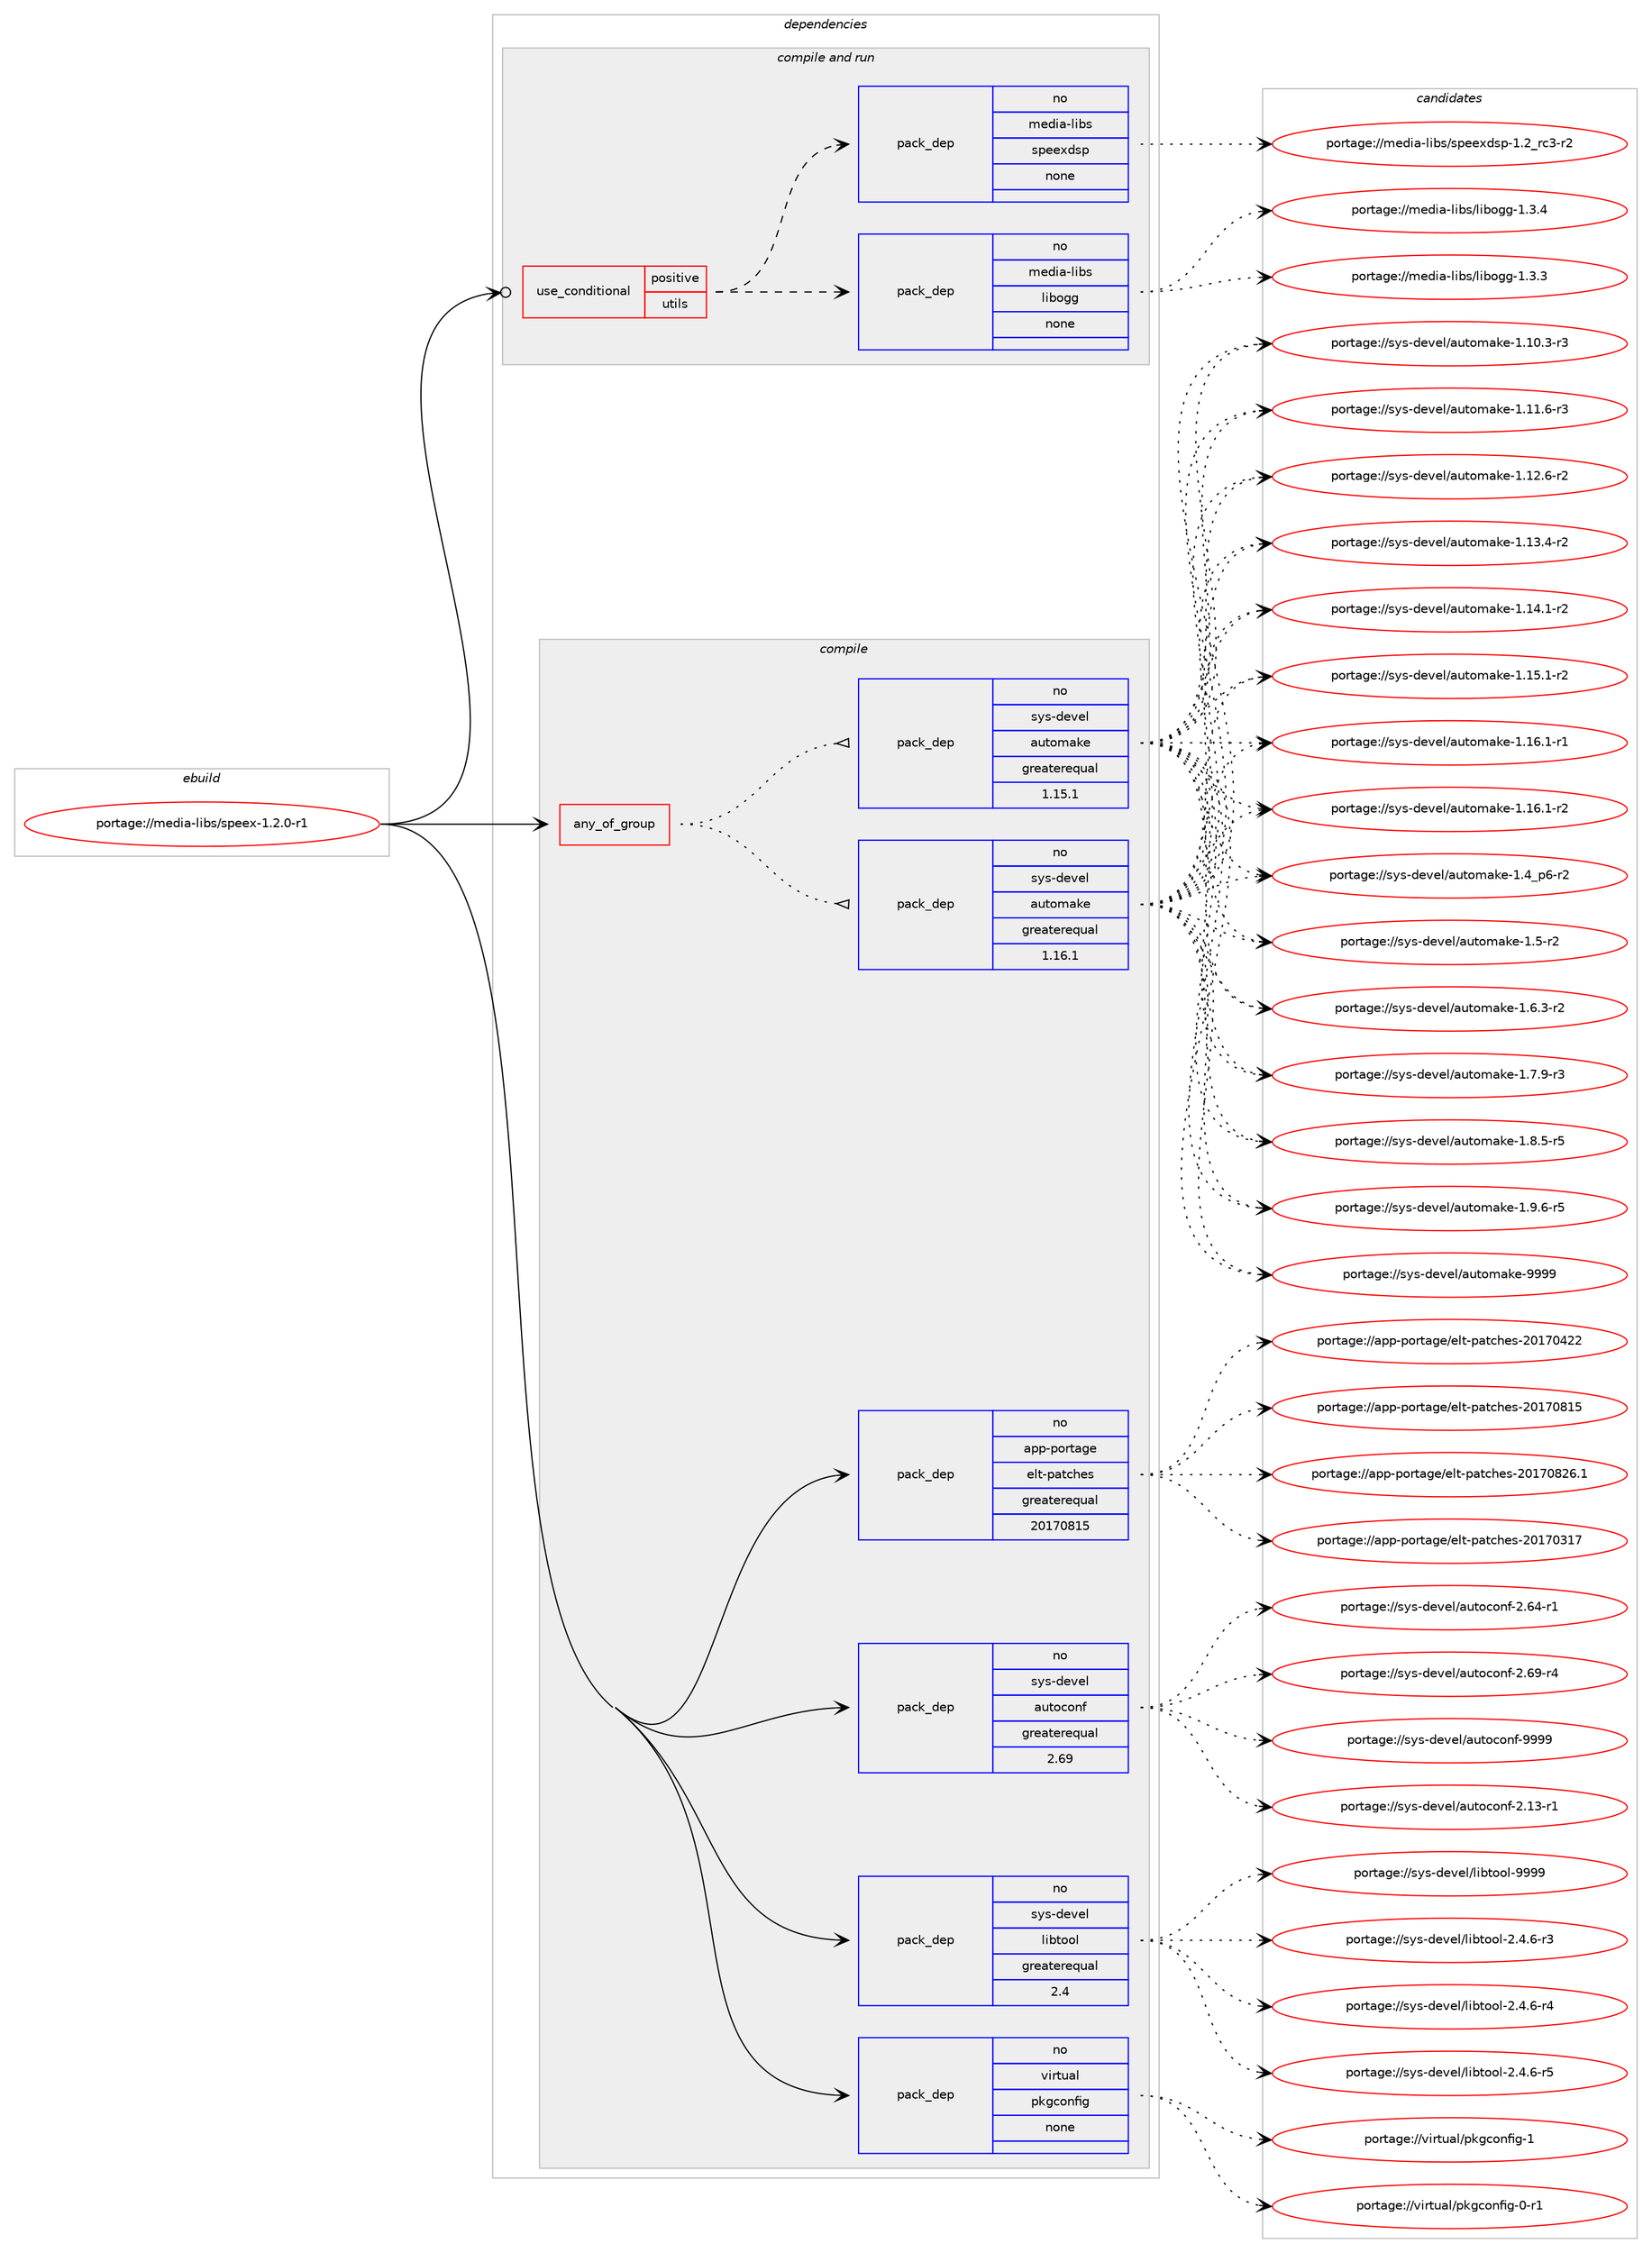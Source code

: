 digraph prolog {

# *************
# Graph options
# *************

newrank=true;
concentrate=true;
compound=true;
graph [rankdir=LR,fontname=Helvetica,fontsize=10,ranksep=1.5];#, ranksep=2.5, nodesep=0.2];
edge  [arrowhead=vee];
node  [fontname=Helvetica,fontsize=10];

# **********
# The ebuild
# **********

subgraph cluster_leftcol {
color=gray;
rank=same;
label=<<i>ebuild</i>>;
id [label="portage://media-libs/speex-1.2.0-r1", color=red, width=4, href="../media-libs/speex-1.2.0-r1.svg"];
}

# ****************
# The dependencies
# ****************

subgraph cluster_midcol {
color=gray;
label=<<i>dependencies</i>>;
subgraph cluster_compile {
fillcolor="#eeeeee";
style=filled;
label=<<i>compile</i>>;
subgraph any5206 {
dependency324578 [label=<<TABLE BORDER="0" CELLBORDER="1" CELLSPACING="0" CELLPADDING="4"><TR><TD CELLPADDING="10">any_of_group</TD></TR></TABLE>>, shape=none, color=red];subgraph pack238086 {
dependency324579 [label=<<TABLE BORDER="0" CELLBORDER="1" CELLSPACING="0" CELLPADDING="4" WIDTH="220"><TR><TD ROWSPAN="6" CELLPADDING="30">pack_dep</TD></TR><TR><TD WIDTH="110">no</TD></TR><TR><TD>sys-devel</TD></TR><TR><TD>automake</TD></TR><TR><TD>greaterequal</TD></TR><TR><TD>1.16.1</TD></TR></TABLE>>, shape=none, color=blue];
}
dependency324578:e -> dependency324579:w [weight=20,style="dotted",arrowhead="oinv"];
subgraph pack238087 {
dependency324580 [label=<<TABLE BORDER="0" CELLBORDER="1" CELLSPACING="0" CELLPADDING="4" WIDTH="220"><TR><TD ROWSPAN="6" CELLPADDING="30">pack_dep</TD></TR><TR><TD WIDTH="110">no</TD></TR><TR><TD>sys-devel</TD></TR><TR><TD>automake</TD></TR><TR><TD>greaterequal</TD></TR><TR><TD>1.15.1</TD></TR></TABLE>>, shape=none, color=blue];
}
dependency324578:e -> dependency324580:w [weight=20,style="dotted",arrowhead="oinv"];
}
id:e -> dependency324578:w [weight=20,style="solid",arrowhead="vee"];
subgraph pack238088 {
dependency324581 [label=<<TABLE BORDER="0" CELLBORDER="1" CELLSPACING="0" CELLPADDING="4" WIDTH="220"><TR><TD ROWSPAN="6" CELLPADDING="30">pack_dep</TD></TR><TR><TD WIDTH="110">no</TD></TR><TR><TD>app-portage</TD></TR><TR><TD>elt-patches</TD></TR><TR><TD>greaterequal</TD></TR><TR><TD>20170815</TD></TR></TABLE>>, shape=none, color=blue];
}
id:e -> dependency324581:w [weight=20,style="solid",arrowhead="vee"];
subgraph pack238089 {
dependency324582 [label=<<TABLE BORDER="0" CELLBORDER="1" CELLSPACING="0" CELLPADDING="4" WIDTH="220"><TR><TD ROWSPAN="6" CELLPADDING="30">pack_dep</TD></TR><TR><TD WIDTH="110">no</TD></TR><TR><TD>sys-devel</TD></TR><TR><TD>autoconf</TD></TR><TR><TD>greaterequal</TD></TR><TR><TD>2.69</TD></TR></TABLE>>, shape=none, color=blue];
}
id:e -> dependency324582:w [weight=20,style="solid",arrowhead="vee"];
subgraph pack238090 {
dependency324583 [label=<<TABLE BORDER="0" CELLBORDER="1" CELLSPACING="0" CELLPADDING="4" WIDTH="220"><TR><TD ROWSPAN="6" CELLPADDING="30">pack_dep</TD></TR><TR><TD WIDTH="110">no</TD></TR><TR><TD>sys-devel</TD></TR><TR><TD>libtool</TD></TR><TR><TD>greaterequal</TD></TR><TR><TD>2.4</TD></TR></TABLE>>, shape=none, color=blue];
}
id:e -> dependency324583:w [weight=20,style="solid",arrowhead="vee"];
subgraph pack238091 {
dependency324584 [label=<<TABLE BORDER="0" CELLBORDER="1" CELLSPACING="0" CELLPADDING="4" WIDTH="220"><TR><TD ROWSPAN="6" CELLPADDING="30">pack_dep</TD></TR><TR><TD WIDTH="110">no</TD></TR><TR><TD>virtual</TD></TR><TR><TD>pkgconfig</TD></TR><TR><TD>none</TD></TR><TR><TD></TD></TR></TABLE>>, shape=none, color=blue];
}
id:e -> dependency324584:w [weight=20,style="solid",arrowhead="vee"];
}
subgraph cluster_compileandrun {
fillcolor="#eeeeee";
style=filled;
label=<<i>compile and run</i>>;
subgraph cond81148 {
dependency324585 [label=<<TABLE BORDER="0" CELLBORDER="1" CELLSPACING="0" CELLPADDING="4"><TR><TD ROWSPAN="3" CELLPADDING="10">use_conditional</TD></TR><TR><TD>positive</TD></TR><TR><TD>utils</TD></TR></TABLE>>, shape=none, color=red];
subgraph pack238092 {
dependency324586 [label=<<TABLE BORDER="0" CELLBORDER="1" CELLSPACING="0" CELLPADDING="4" WIDTH="220"><TR><TD ROWSPAN="6" CELLPADDING="30">pack_dep</TD></TR><TR><TD WIDTH="110">no</TD></TR><TR><TD>media-libs</TD></TR><TR><TD>libogg</TD></TR><TR><TD>none</TD></TR><TR><TD></TD></TR></TABLE>>, shape=none, color=blue];
}
dependency324585:e -> dependency324586:w [weight=20,style="dashed",arrowhead="vee"];
subgraph pack238093 {
dependency324587 [label=<<TABLE BORDER="0" CELLBORDER="1" CELLSPACING="0" CELLPADDING="4" WIDTH="220"><TR><TD ROWSPAN="6" CELLPADDING="30">pack_dep</TD></TR><TR><TD WIDTH="110">no</TD></TR><TR><TD>media-libs</TD></TR><TR><TD>speexdsp</TD></TR><TR><TD>none</TD></TR><TR><TD></TD></TR></TABLE>>, shape=none, color=blue];
}
dependency324585:e -> dependency324587:w [weight=20,style="dashed",arrowhead="vee"];
}
id:e -> dependency324585:w [weight=20,style="solid",arrowhead="odotvee"];
}
subgraph cluster_run {
fillcolor="#eeeeee";
style=filled;
label=<<i>run</i>>;
}
}

# **************
# The candidates
# **************

subgraph cluster_choices {
rank=same;
color=gray;
label=<<i>candidates</i>>;

subgraph choice238086 {
color=black;
nodesep=1;
choiceportage11512111545100101118101108479711711611110997107101454946494846514511451 [label="portage://sys-devel/automake-1.10.3-r3", color=red, width=4,href="../sys-devel/automake-1.10.3-r3.svg"];
choiceportage11512111545100101118101108479711711611110997107101454946494946544511451 [label="portage://sys-devel/automake-1.11.6-r3", color=red, width=4,href="../sys-devel/automake-1.11.6-r3.svg"];
choiceportage11512111545100101118101108479711711611110997107101454946495046544511450 [label="portage://sys-devel/automake-1.12.6-r2", color=red, width=4,href="../sys-devel/automake-1.12.6-r2.svg"];
choiceportage11512111545100101118101108479711711611110997107101454946495146524511450 [label="portage://sys-devel/automake-1.13.4-r2", color=red, width=4,href="../sys-devel/automake-1.13.4-r2.svg"];
choiceportage11512111545100101118101108479711711611110997107101454946495246494511450 [label="portage://sys-devel/automake-1.14.1-r2", color=red, width=4,href="../sys-devel/automake-1.14.1-r2.svg"];
choiceportage11512111545100101118101108479711711611110997107101454946495346494511450 [label="portage://sys-devel/automake-1.15.1-r2", color=red, width=4,href="../sys-devel/automake-1.15.1-r2.svg"];
choiceportage11512111545100101118101108479711711611110997107101454946495446494511449 [label="portage://sys-devel/automake-1.16.1-r1", color=red, width=4,href="../sys-devel/automake-1.16.1-r1.svg"];
choiceportage11512111545100101118101108479711711611110997107101454946495446494511450 [label="portage://sys-devel/automake-1.16.1-r2", color=red, width=4,href="../sys-devel/automake-1.16.1-r2.svg"];
choiceportage115121115451001011181011084797117116111109971071014549465295112544511450 [label="portage://sys-devel/automake-1.4_p6-r2", color=red, width=4,href="../sys-devel/automake-1.4_p6-r2.svg"];
choiceportage11512111545100101118101108479711711611110997107101454946534511450 [label="portage://sys-devel/automake-1.5-r2", color=red, width=4,href="../sys-devel/automake-1.5-r2.svg"];
choiceportage115121115451001011181011084797117116111109971071014549465446514511450 [label="portage://sys-devel/automake-1.6.3-r2", color=red, width=4,href="../sys-devel/automake-1.6.3-r2.svg"];
choiceportage115121115451001011181011084797117116111109971071014549465546574511451 [label="portage://sys-devel/automake-1.7.9-r3", color=red, width=4,href="../sys-devel/automake-1.7.9-r3.svg"];
choiceportage115121115451001011181011084797117116111109971071014549465646534511453 [label="portage://sys-devel/automake-1.8.5-r5", color=red, width=4,href="../sys-devel/automake-1.8.5-r5.svg"];
choiceportage115121115451001011181011084797117116111109971071014549465746544511453 [label="portage://sys-devel/automake-1.9.6-r5", color=red, width=4,href="../sys-devel/automake-1.9.6-r5.svg"];
choiceportage115121115451001011181011084797117116111109971071014557575757 [label="portage://sys-devel/automake-9999", color=red, width=4,href="../sys-devel/automake-9999.svg"];
dependency324579:e -> choiceportage11512111545100101118101108479711711611110997107101454946494846514511451:w [style=dotted,weight="100"];
dependency324579:e -> choiceportage11512111545100101118101108479711711611110997107101454946494946544511451:w [style=dotted,weight="100"];
dependency324579:e -> choiceportage11512111545100101118101108479711711611110997107101454946495046544511450:w [style=dotted,weight="100"];
dependency324579:e -> choiceportage11512111545100101118101108479711711611110997107101454946495146524511450:w [style=dotted,weight="100"];
dependency324579:e -> choiceportage11512111545100101118101108479711711611110997107101454946495246494511450:w [style=dotted,weight="100"];
dependency324579:e -> choiceportage11512111545100101118101108479711711611110997107101454946495346494511450:w [style=dotted,weight="100"];
dependency324579:e -> choiceportage11512111545100101118101108479711711611110997107101454946495446494511449:w [style=dotted,weight="100"];
dependency324579:e -> choiceportage11512111545100101118101108479711711611110997107101454946495446494511450:w [style=dotted,weight="100"];
dependency324579:e -> choiceportage115121115451001011181011084797117116111109971071014549465295112544511450:w [style=dotted,weight="100"];
dependency324579:e -> choiceportage11512111545100101118101108479711711611110997107101454946534511450:w [style=dotted,weight="100"];
dependency324579:e -> choiceportage115121115451001011181011084797117116111109971071014549465446514511450:w [style=dotted,weight="100"];
dependency324579:e -> choiceportage115121115451001011181011084797117116111109971071014549465546574511451:w [style=dotted,weight="100"];
dependency324579:e -> choiceportage115121115451001011181011084797117116111109971071014549465646534511453:w [style=dotted,weight="100"];
dependency324579:e -> choiceportage115121115451001011181011084797117116111109971071014549465746544511453:w [style=dotted,weight="100"];
dependency324579:e -> choiceportage115121115451001011181011084797117116111109971071014557575757:w [style=dotted,weight="100"];
}
subgraph choice238087 {
color=black;
nodesep=1;
choiceportage11512111545100101118101108479711711611110997107101454946494846514511451 [label="portage://sys-devel/automake-1.10.3-r3", color=red, width=4,href="../sys-devel/automake-1.10.3-r3.svg"];
choiceportage11512111545100101118101108479711711611110997107101454946494946544511451 [label="portage://sys-devel/automake-1.11.6-r3", color=red, width=4,href="../sys-devel/automake-1.11.6-r3.svg"];
choiceportage11512111545100101118101108479711711611110997107101454946495046544511450 [label="portage://sys-devel/automake-1.12.6-r2", color=red, width=4,href="../sys-devel/automake-1.12.6-r2.svg"];
choiceportage11512111545100101118101108479711711611110997107101454946495146524511450 [label="portage://sys-devel/automake-1.13.4-r2", color=red, width=4,href="../sys-devel/automake-1.13.4-r2.svg"];
choiceportage11512111545100101118101108479711711611110997107101454946495246494511450 [label="portage://sys-devel/automake-1.14.1-r2", color=red, width=4,href="../sys-devel/automake-1.14.1-r2.svg"];
choiceportage11512111545100101118101108479711711611110997107101454946495346494511450 [label="portage://sys-devel/automake-1.15.1-r2", color=red, width=4,href="../sys-devel/automake-1.15.1-r2.svg"];
choiceportage11512111545100101118101108479711711611110997107101454946495446494511449 [label="portage://sys-devel/automake-1.16.1-r1", color=red, width=4,href="../sys-devel/automake-1.16.1-r1.svg"];
choiceportage11512111545100101118101108479711711611110997107101454946495446494511450 [label="portage://sys-devel/automake-1.16.1-r2", color=red, width=4,href="../sys-devel/automake-1.16.1-r2.svg"];
choiceportage115121115451001011181011084797117116111109971071014549465295112544511450 [label="portage://sys-devel/automake-1.4_p6-r2", color=red, width=4,href="../sys-devel/automake-1.4_p6-r2.svg"];
choiceportage11512111545100101118101108479711711611110997107101454946534511450 [label="portage://sys-devel/automake-1.5-r2", color=red, width=4,href="../sys-devel/automake-1.5-r2.svg"];
choiceportage115121115451001011181011084797117116111109971071014549465446514511450 [label="portage://sys-devel/automake-1.6.3-r2", color=red, width=4,href="../sys-devel/automake-1.6.3-r2.svg"];
choiceportage115121115451001011181011084797117116111109971071014549465546574511451 [label="portage://sys-devel/automake-1.7.9-r3", color=red, width=4,href="../sys-devel/automake-1.7.9-r3.svg"];
choiceportage115121115451001011181011084797117116111109971071014549465646534511453 [label="portage://sys-devel/automake-1.8.5-r5", color=red, width=4,href="../sys-devel/automake-1.8.5-r5.svg"];
choiceportage115121115451001011181011084797117116111109971071014549465746544511453 [label="portage://sys-devel/automake-1.9.6-r5", color=red, width=4,href="../sys-devel/automake-1.9.6-r5.svg"];
choiceportage115121115451001011181011084797117116111109971071014557575757 [label="portage://sys-devel/automake-9999", color=red, width=4,href="../sys-devel/automake-9999.svg"];
dependency324580:e -> choiceportage11512111545100101118101108479711711611110997107101454946494846514511451:w [style=dotted,weight="100"];
dependency324580:e -> choiceportage11512111545100101118101108479711711611110997107101454946494946544511451:w [style=dotted,weight="100"];
dependency324580:e -> choiceportage11512111545100101118101108479711711611110997107101454946495046544511450:w [style=dotted,weight="100"];
dependency324580:e -> choiceportage11512111545100101118101108479711711611110997107101454946495146524511450:w [style=dotted,weight="100"];
dependency324580:e -> choiceportage11512111545100101118101108479711711611110997107101454946495246494511450:w [style=dotted,weight="100"];
dependency324580:e -> choiceportage11512111545100101118101108479711711611110997107101454946495346494511450:w [style=dotted,weight="100"];
dependency324580:e -> choiceportage11512111545100101118101108479711711611110997107101454946495446494511449:w [style=dotted,weight="100"];
dependency324580:e -> choiceportage11512111545100101118101108479711711611110997107101454946495446494511450:w [style=dotted,weight="100"];
dependency324580:e -> choiceportage115121115451001011181011084797117116111109971071014549465295112544511450:w [style=dotted,weight="100"];
dependency324580:e -> choiceportage11512111545100101118101108479711711611110997107101454946534511450:w [style=dotted,weight="100"];
dependency324580:e -> choiceportage115121115451001011181011084797117116111109971071014549465446514511450:w [style=dotted,weight="100"];
dependency324580:e -> choiceportage115121115451001011181011084797117116111109971071014549465546574511451:w [style=dotted,weight="100"];
dependency324580:e -> choiceportage115121115451001011181011084797117116111109971071014549465646534511453:w [style=dotted,weight="100"];
dependency324580:e -> choiceportage115121115451001011181011084797117116111109971071014549465746544511453:w [style=dotted,weight="100"];
dependency324580:e -> choiceportage115121115451001011181011084797117116111109971071014557575757:w [style=dotted,weight="100"];
}
subgraph choice238088 {
color=black;
nodesep=1;
choiceportage97112112451121111141169710310147101108116451129711699104101115455048495548514955 [label="portage://app-portage/elt-patches-20170317", color=red, width=4,href="../app-portage/elt-patches-20170317.svg"];
choiceportage97112112451121111141169710310147101108116451129711699104101115455048495548525050 [label="portage://app-portage/elt-patches-20170422", color=red, width=4,href="../app-portage/elt-patches-20170422.svg"];
choiceportage97112112451121111141169710310147101108116451129711699104101115455048495548564953 [label="portage://app-portage/elt-patches-20170815", color=red, width=4,href="../app-portage/elt-patches-20170815.svg"];
choiceportage971121124511211111411697103101471011081164511297116991041011154550484955485650544649 [label="portage://app-portage/elt-patches-20170826.1", color=red, width=4,href="../app-portage/elt-patches-20170826.1.svg"];
dependency324581:e -> choiceportage97112112451121111141169710310147101108116451129711699104101115455048495548514955:w [style=dotted,weight="100"];
dependency324581:e -> choiceportage97112112451121111141169710310147101108116451129711699104101115455048495548525050:w [style=dotted,weight="100"];
dependency324581:e -> choiceportage97112112451121111141169710310147101108116451129711699104101115455048495548564953:w [style=dotted,weight="100"];
dependency324581:e -> choiceportage971121124511211111411697103101471011081164511297116991041011154550484955485650544649:w [style=dotted,weight="100"];
}
subgraph choice238089 {
color=black;
nodesep=1;
choiceportage1151211154510010111810110847971171161119911111010245504649514511449 [label="portage://sys-devel/autoconf-2.13-r1", color=red, width=4,href="../sys-devel/autoconf-2.13-r1.svg"];
choiceportage1151211154510010111810110847971171161119911111010245504654524511449 [label="portage://sys-devel/autoconf-2.64-r1", color=red, width=4,href="../sys-devel/autoconf-2.64-r1.svg"];
choiceportage1151211154510010111810110847971171161119911111010245504654574511452 [label="portage://sys-devel/autoconf-2.69-r4", color=red, width=4,href="../sys-devel/autoconf-2.69-r4.svg"];
choiceportage115121115451001011181011084797117116111991111101024557575757 [label="portage://sys-devel/autoconf-9999", color=red, width=4,href="../sys-devel/autoconf-9999.svg"];
dependency324582:e -> choiceportage1151211154510010111810110847971171161119911111010245504649514511449:w [style=dotted,weight="100"];
dependency324582:e -> choiceportage1151211154510010111810110847971171161119911111010245504654524511449:w [style=dotted,weight="100"];
dependency324582:e -> choiceportage1151211154510010111810110847971171161119911111010245504654574511452:w [style=dotted,weight="100"];
dependency324582:e -> choiceportage115121115451001011181011084797117116111991111101024557575757:w [style=dotted,weight="100"];
}
subgraph choice238090 {
color=black;
nodesep=1;
choiceportage1151211154510010111810110847108105981161111111084550465246544511451 [label="portage://sys-devel/libtool-2.4.6-r3", color=red, width=4,href="../sys-devel/libtool-2.4.6-r3.svg"];
choiceportage1151211154510010111810110847108105981161111111084550465246544511452 [label="portage://sys-devel/libtool-2.4.6-r4", color=red, width=4,href="../sys-devel/libtool-2.4.6-r4.svg"];
choiceportage1151211154510010111810110847108105981161111111084550465246544511453 [label="portage://sys-devel/libtool-2.4.6-r5", color=red, width=4,href="../sys-devel/libtool-2.4.6-r5.svg"];
choiceportage1151211154510010111810110847108105981161111111084557575757 [label="portage://sys-devel/libtool-9999", color=red, width=4,href="../sys-devel/libtool-9999.svg"];
dependency324583:e -> choiceportage1151211154510010111810110847108105981161111111084550465246544511451:w [style=dotted,weight="100"];
dependency324583:e -> choiceportage1151211154510010111810110847108105981161111111084550465246544511452:w [style=dotted,weight="100"];
dependency324583:e -> choiceportage1151211154510010111810110847108105981161111111084550465246544511453:w [style=dotted,weight="100"];
dependency324583:e -> choiceportage1151211154510010111810110847108105981161111111084557575757:w [style=dotted,weight="100"];
}
subgraph choice238091 {
color=black;
nodesep=1;
choiceportage11810511411611797108471121071039911111010210510345484511449 [label="portage://virtual/pkgconfig-0-r1", color=red, width=4,href="../virtual/pkgconfig-0-r1.svg"];
choiceportage1181051141161179710847112107103991111101021051034549 [label="portage://virtual/pkgconfig-1", color=red, width=4,href="../virtual/pkgconfig-1.svg"];
dependency324584:e -> choiceportage11810511411611797108471121071039911111010210510345484511449:w [style=dotted,weight="100"];
dependency324584:e -> choiceportage1181051141161179710847112107103991111101021051034549:w [style=dotted,weight="100"];
}
subgraph choice238092 {
color=black;
nodesep=1;
choiceportage1091011001059745108105981154710810598111103103454946514651 [label="portage://media-libs/libogg-1.3.3", color=red, width=4,href="../media-libs/libogg-1.3.3.svg"];
choiceportage1091011001059745108105981154710810598111103103454946514652 [label="portage://media-libs/libogg-1.3.4", color=red, width=4,href="../media-libs/libogg-1.3.4.svg"];
dependency324586:e -> choiceportage1091011001059745108105981154710810598111103103454946514651:w [style=dotted,weight="100"];
dependency324586:e -> choiceportage1091011001059745108105981154710810598111103103454946514652:w [style=dotted,weight="100"];
}
subgraph choice238093 {
color=black;
nodesep=1;
choiceportage10910110010597451081059811547115112101101120100115112454946509511499514511450 [label="portage://media-libs/speexdsp-1.2_rc3-r2", color=red, width=4,href="../media-libs/speexdsp-1.2_rc3-r2.svg"];
dependency324587:e -> choiceportage10910110010597451081059811547115112101101120100115112454946509511499514511450:w [style=dotted,weight="100"];
}
}

}
